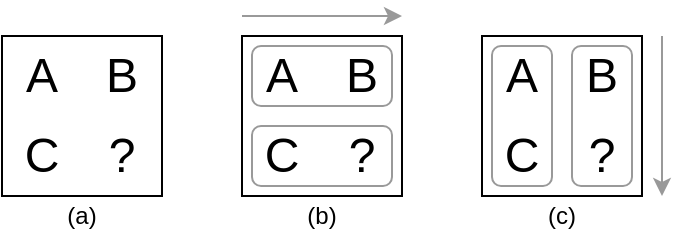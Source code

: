 <mxfile version="12.9.8" type="device"><diagram id="FIgk0ZukeviS5J1ctofV" name="Page-1"><mxGraphModel dx="447" dy="291" grid="1" gridSize="10" guides="1" tooltips="1" connect="1" arrows="1" fold="1" page="1" pageScale="1" pageWidth="827" pageHeight="1169" math="0" shadow="0"><root><mxCell id="0"/><mxCell id="1" parent="0"/><mxCell id="Hj9UycK8c0MInqdre70B-6" value="" style="group" vertex="1" connectable="0" parent="1"><mxGeometry x="160" y="120" width="80" height="80" as="geometry"/></mxCell><mxCell id="Hj9UycK8c0MInqdre70B-1" value="" style="whiteSpace=wrap;html=1;aspect=fixed;fillColor=none;" vertex="1" parent="Hj9UycK8c0MInqdre70B-6"><mxGeometry width="80" height="80" as="geometry"/></mxCell><mxCell id="Hj9UycK8c0MInqdre70B-2" value="&lt;font style=&quot;font-size: 24px&quot;&gt;A&lt;/font&gt;" style="text;html=1;strokeColor=none;fillColor=none;align=center;verticalAlign=middle;whiteSpace=wrap;rounded=0;" vertex="1" parent="Hj9UycK8c0MInqdre70B-6"><mxGeometry width="40" height="40" as="geometry"/></mxCell><mxCell id="Hj9UycK8c0MInqdre70B-3" value="&lt;font style=&quot;font-size: 24px&quot;&gt;B&lt;/font&gt;" style="text;html=1;strokeColor=none;fillColor=none;align=center;verticalAlign=middle;whiteSpace=wrap;rounded=0;" vertex="1" parent="Hj9UycK8c0MInqdre70B-6"><mxGeometry x="40" width="40" height="40" as="geometry"/></mxCell><mxCell id="Hj9UycK8c0MInqdre70B-4" value="&lt;font style=&quot;font-size: 24px&quot;&gt;?&lt;/font&gt;" style="text;html=1;strokeColor=none;fillColor=none;align=center;verticalAlign=middle;whiteSpace=wrap;rounded=0;" vertex="1" parent="Hj9UycK8c0MInqdre70B-6"><mxGeometry x="40" y="40" width="40" height="40" as="geometry"/></mxCell><mxCell id="Hj9UycK8c0MInqdre70B-5" value="&lt;font style=&quot;font-size: 24px&quot;&gt;C&lt;/font&gt;" style="text;html=1;strokeColor=none;fillColor=none;align=center;verticalAlign=middle;whiteSpace=wrap;rounded=0;" vertex="1" parent="Hj9UycK8c0MInqdre70B-6"><mxGeometry y="40" width="40" height="40" as="geometry"/></mxCell><mxCell id="Hj9UycK8c0MInqdre70B-7" value="" style="group" vertex="1" connectable="0" parent="1"><mxGeometry x="280" y="120" width="80" height="95" as="geometry"/></mxCell><mxCell id="Hj9UycK8c0MInqdre70B-8" value="" style="whiteSpace=wrap;html=1;aspect=fixed;fillColor=none;" vertex="1" parent="Hj9UycK8c0MInqdre70B-7"><mxGeometry width="80" height="80" as="geometry"/></mxCell><mxCell id="Hj9UycK8c0MInqdre70B-9" value="&lt;font style=&quot;font-size: 24px&quot;&gt;A&lt;/font&gt;" style="text;html=1;strokeColor=none;fillColor=none;align=center;verticalAlign=middle;whiteSpace=wrap;rounded=0;" vertex="1" parent="Hj9UycK8c0MInqdre70B-7"><mxGeometry width="40" height="40" as="geometry"/></mxCell><mxCell id="Hj9UycK8c0MInqdre70B-10" value="&lt;font style=&quot;font-size: 24px&quot;&gt;B&lt;/font&gt;" style="text;html=1;strokeColor=none;fillColor=none;align=center;verticalAlign=middle;whiteSpace=wrap;rounded=0;" vertex="1" parent="Hj9UycK8c0MInqdre70B-7"><mxGeometry x="40" width="40" height="40" as="geometry"/></mxCell><mxCell id="Hj9UycK8c0MInqdre70B-11" value="&lt;font style=&quot;font-size: 24px&quot;&gt;?&lt;/font&gt;" style="text;html=1;strokeColor=none;fillColor=none;align=center;verticalAlign=middle;whiteSpace=wrap;rounded=0;" vertex="1" parent="Hj9UycK8c0MInqdre70B-7"><mxGeometry x="40" y="40" width="40" height="40" as="geometry"/></mxCell><mxCell id="Hj9UycK8c0MInqdre70B-12" value="&lt;font style=&quot;font-size: 24px&quot;&gt;C&lt;/font&gt;" style="text;html=1;strokeColor=none;fillColor=none;align=center;verticalAlign=middle;whiteSpace=wrap;rounded=0;" vertex="1" parent="Hj9UycK8c0MInqdre70B-7"><mxGeometry y="40" width="40" height="40" as="geometry"/></mxCell><mxCell id="Hj9UycK8c0MInqdre70B-25" value="" style="rounded=1;whiteSpace=wrap;html=1;fillColor=none;strokeColor=#999999;rotation=90;" vertex="1" parent="Hj9UycK8c0MInqdre70B-7"><mxGeometry x="25" y="-15" width="30" height="70" as="geometry"/></mxCell><mxCell id="Hj9UycK8c0MInqdre70B-26" value="" style="rounded=1;whiteSpace=wrap;html=1;fillColor=none;strokeColor=#999999;rotation=90;" vertex="1" parent="Hj9UycK8c0MInqdre70B-7"><mxGeometry x="25" y="25" width="30" height="70" as="geometry"/></mxCell><mxCell id="Hj9UycK8c0MInqdre70B-14" value="" style="group" vertex="1" connectable="0" parent="1"><mxGeometry x="400" y="120" width="80" height="80" as="geometry"/></mxCell><mxCell id="Hj9UycK8c0MInqdre70B-15" value="" style="whiteSpace=wrap;html=1;aspect=fixed;fillColor=none;" vertex="1" parent="Hj9UycK8c0MInqdre70B-14"><mxGeometry width="80" height="80" as="geometry"/></mxCell><mxCell id="Hj9UycK8c0MInqdre70B-16" value="&lt;font style=&quot;font-size: 24px&quot;&gt;A&lt;/font&gt;" style="text;html=1;strokeColor=none;fillColor=none;align=center;verticalAlign=middle;whiteSpace=wrap;rounded=0;" vertex="1" parent="Hj9UycK8c0MInqdre70B-14"><mxGeometry width="40" height="40" as="geometry"/></mxCell><mxCell id="Hj9UycK8c0MInqdre70B-17" value="&lt;font style=&quot;font-size: 24px&quot;&gt;B&lt;/font&gt;" style="text;html=1;strokeColor=none;fillColor=none;align=center;verticalAlign=middle;whiteSpace=wrap;rounded=0;" vertex="1" parent="Hj9UycK8c0MInqdre70B-14"><mxGeometry x="40" width="40" height="40" as="geometry"/></mxCell><mxCell id="Hj9UycK8c0MInqdre70B-18" value="&lt;font style=&quot;font-size: 24px&quot;&gt;?&lt;/font&gt;" style="text;html=1;strokeColor=none;fillColor=none;align=center;verticalAlign=middle;whiteSpace=wrap;rounded=0;" vertex="1" parent="Hj9UycK8c0MInqdre70B-14"><mxGeometry x="40" y="40" width="40" height="40" as="geometry"/></mxCell><mxCell id="Hj9UycK8c0MInqdre70B-19" value="&lt;font style=&quot;font-size: 24px&quot;&gt;C&lt;/font&gt;" style="text;html=1;strokeColor=none;fillColor=none;align=center;verticalAlign=middle;whiteSpace=wrap;rounded=0;" vertex="1" parent="Hj9UycK8c0MInqdre70B-14"><mxGeometry y="40" width="40" height="40" as="geometry"/></mxCell><mxCell id="Hj9UycK8c0MInqdre70B-22" value="" style="rounded=1;whiteSpace=wrap;html=1;fillColor=none;strokeColor=#999999;" vertex="1" parent="Hj9UycK8c0MInqdre70B-14"><mxGeometry x="5" y="5" width="30" height="70" as="geometry"/></mxCell><mxCell id="Hj9UycK8c0MInqdre70B-23" value="" style="rounded=1;whiteSpace=wrap;html=1;fillColor=none;strokeColor=#999999;" vertex="1" parent="Hj9UycK8c0MInqdre70B-14"><mxGeometry x="45" y="5" width="30" height="70" as="geometry"/></mxCell><mxCell id="Hj9UycK8c0MInqdre70B-20" value="" style="endArrow=classic;html=1;strokeColor=#999999;" edge="1" parent="1"><mxGeometry width="50" height="50" relative="1" as="geometry"><mxPoint x="280" y="110" as="sourcePoint"/><mxPoint x="360" y="110" as="targetPoint"/></mxGeometry></mxCell><mxCell id="Hj9UycK8c0MInqdre70B-21" value="" style="endArrow=classic;html=1;strokeColor=#999999;" edge="1" parent="1"><mxGeometry width="50" height="50" relative="1" as="geometry"><mxPoint x="490" y="120" as="sourcePoint"/><mxPoint x="490" y="200" as="targetPoint"/></mxGeometry></mxCell><mxCell id="Hj9UycK8c0MInqdre70B-27" value="(a)" style="text;html=1;strokeColor=none;fillColor=none;align=center;verticalAlign=middle;whiteSpace=wrap;rounded=0;dashed=1;dashPattern=1 1;" vertex="1" parent="1"><mxGeometry x="160" y="200" width="80" height="20" as="geometry"/></mxCell><mxCell id="Hj9UycK8c0MInqdre70B-28" value="(b)" style="text;html=1;strokeColor=none;fillColor=none;align=center;verticalAlign=middle;whiteSpace=wrap;rounded=0;dashed=1;dashPattern=1 1;" vertex="1" parent="1"><mxGeometry x="280" y="200" width="80" height="20" as="geometry"/></mxCell><mxCell id="Hj9UycK8c0MInqdre70B-29" value="(c)" style="text;html=1;strokeColor=none;fillColor=none;align=center;verticalAlign=middle;whiteSpace=wrap;rounded=0;dashed=1;dashPattern=1 1;" vertex="1" parent="1"><mxGeometry x="400" y="200" width="80" height="20" as="geometry"/></mxCell></root></mxGraphModel></diagram></mxfile>